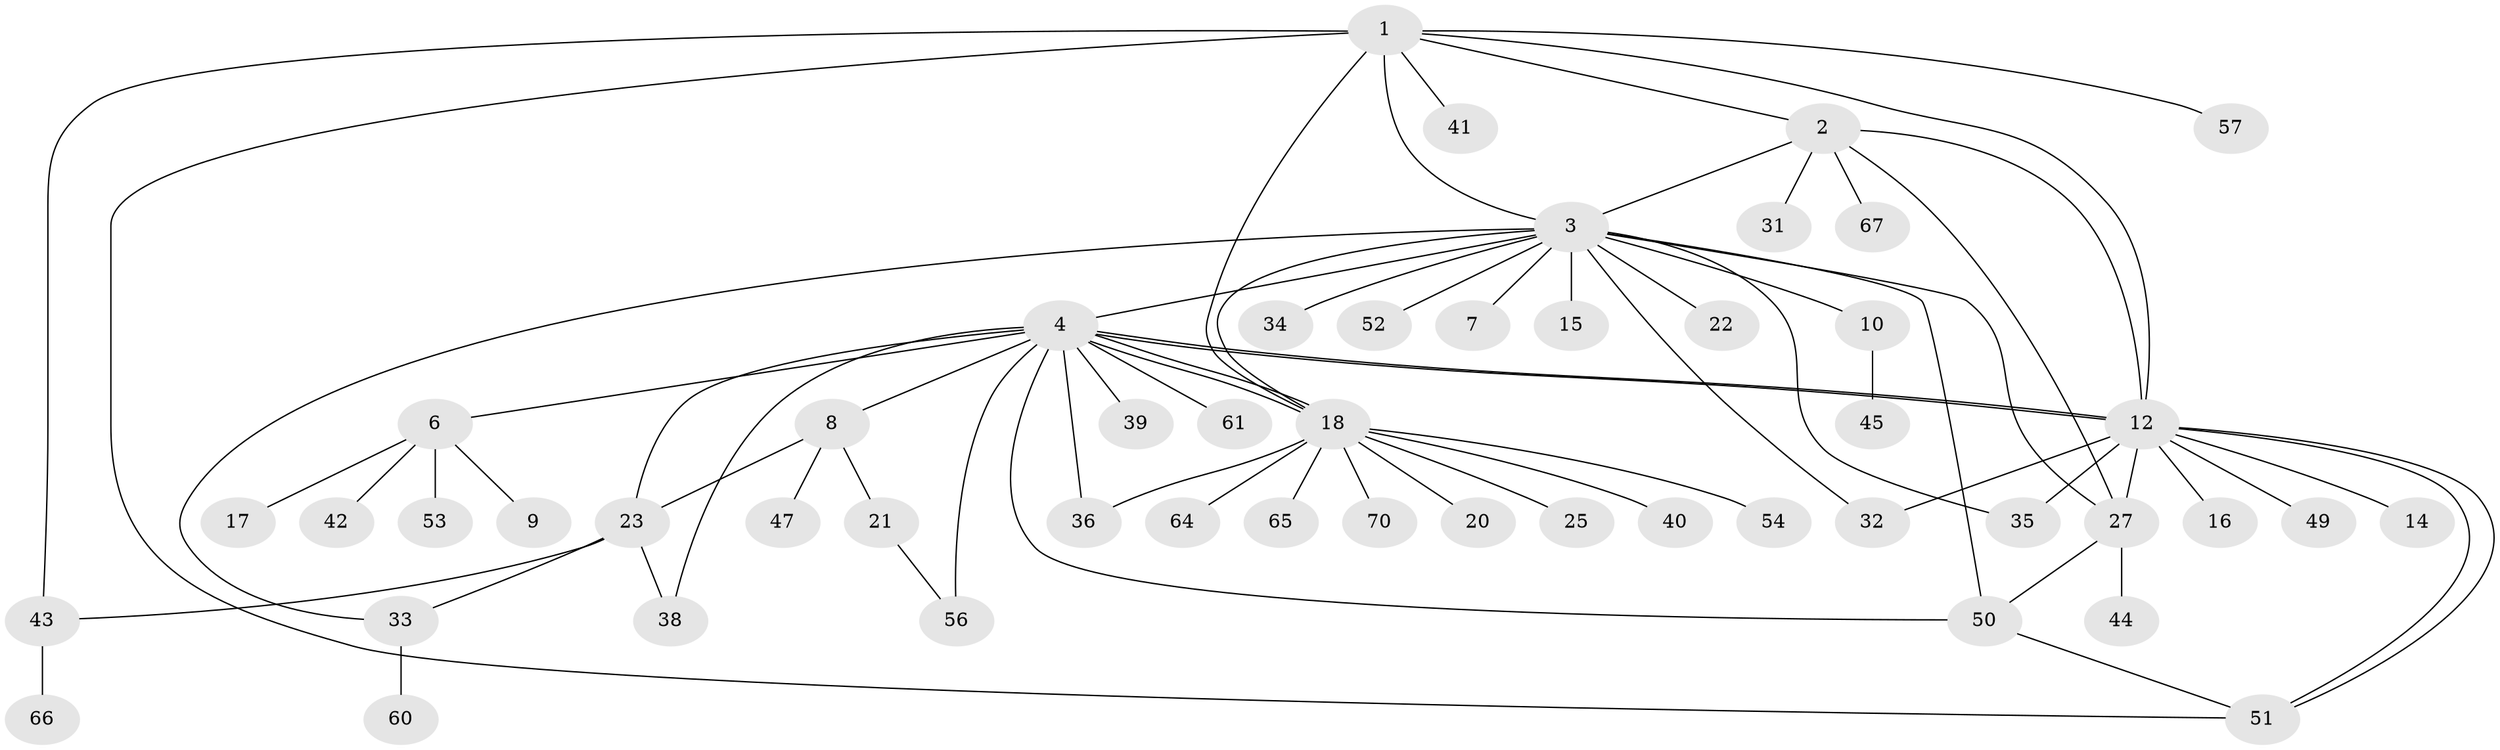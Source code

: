 // original degree distribution, {10: 0.04285714285714286, 7: 0.014285714285714285, 16: 0.014285714285714285, 11: 0.014285714285714285, 1: 0.5571428571428572, 6: 0.04285714285714286, 5: 0.02857142857142857, 3: 0.07142857142857142, 4: 0.07142857142857142, 2: 0.14285714285714285}
// Generated by graph-tools (version 1.1) at 2025/41/03/06/25 10:41:46]
// undirected, 51 vertices, 72 edges
graph export_dot {
graph [start="1"]
  node [color=gray90,style=filled];
  1 [super="+28"];
  2 [super="+11"];
  3 [super="+5"];
  4 [super="+26"];
  6 [super="+30"];
  7;
  8 [super="+19"];
  9;
  10 [super="+48"];
  12 [super="+13"];
  14;
  15;
  16;
  17;
  18 [super="+24"];
  20;
  21;
  22;
  23 [super="+37"];
  25;
  27 [super="+29"];
  31;
  32 [super="+68"];
  33;
  34;
  35;
  36 [super="+63"];
  38;
  39 [super="+46"];
  40;
  41;
  42;
  43 [super="+58"];
  44;
  45;
  47 [super="+62"];
  49;
  50 [super="+55"];
  51 [super="+59"];
  52;
  53;
  54;
  56 [super="+69"];
  57;
  60;
  61;
  64;
  65;
  66;
  67;
  70;
  1 -- 2;
  1 -- 3;
  1 -- 18;
  1 -- 41;
  1 -- 43 [weight=2];
  1 -- 57;
  1 -- 12;
  1 -- 51;
  2 -- 3;
  2 -- 12;
  2 -- 27;
  2 -- 31;
  2 -- 67;
  3 -- 4;
  3 -- 7;
  3 -- 10;
  3 -- 15;
  3 -- 18;
  3 -- 22;
  3 -- 33;
  3 -- 34;
  3 -- 35;
  3 -- 50;
  3 -- 52;
  3 -- 27;
  3 -- 32;
  4 -- 6;
  4 -- 8;
  4 -- 12;
  4 -- 12;
  4 -- 18;
  4 -- 18;
  4 -- 23;
  4 -- 50;
  4 -- 56 [weight=2];
  4 -- 36;
  4 -- 38;
  4 -- 39;
  4 -- 61;
  6 -- 9;
  6 -- 17;
  6 -- 42;
  6 -- 53;
  8 -- 21;
  8 -- 23;
  8 -- 47;
  10 -- 45;
  12 -- 16;
  12 -- 32;
  12 -- 35;
  12 -- 49;
  12 -- 51;
  12 -- 51;
  12 -- 27;
  12 -- 14;
  18 -- 20;
  18 -- 36;
  18 -- 64;
  18 -- 65;
  18 -- 70;
  18 -- 40;
  18 -- 25;
  18 -- 54;
  21 -- 56;
  23 -- 33;
  23 -- 38;
  23 -- 43;
  27 -- 44;
  27 -- 50;
  33 -- 60;
  43 -- 66;
  50 -- 51;
}
